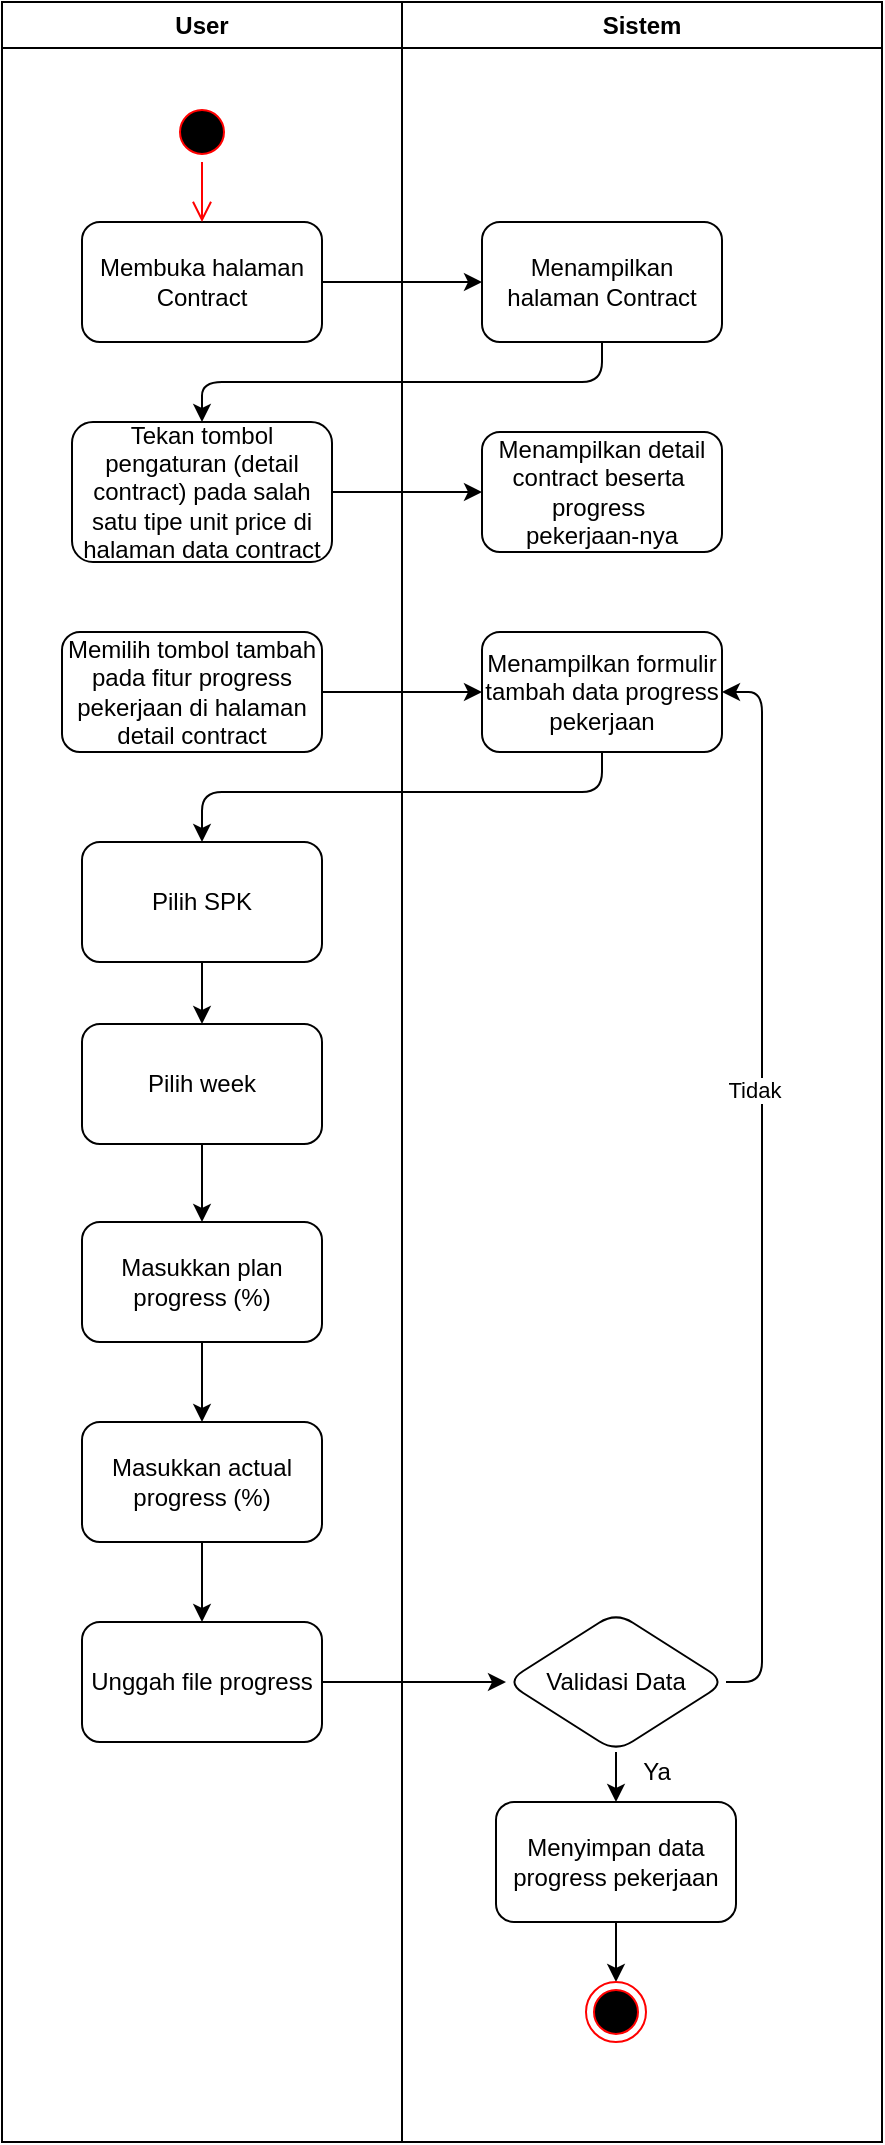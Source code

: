 <mxfile>
    <diagram id="-Xcsfi4YPZu8_xWbdzLf" name="Page-1">
        <mxGraphModel dx="1040" dy="555" grid="1" gridSize="10" guides="1" tooltips="1" connect="1" arrows="1" fold="1" page="1" pageScale="1" pageWidth="850" pageHeight="1100" math="0" shadow="0">
            <root>
                <mxCell id="0"/>
                <mxCell id="1" parent="0"/>
                <mxCell id="2" value="User" style="swimlane;whiteSpace=wrap;html=1;" parent="1" vertex="1">
                    <mxGeometry x="40" y="80" width="200" height="1070" as="geometry"/>
                </mxCell>
                <mxCell id="3" value="" style="ellipse;html=1;shape=startState;fillColor=#000000;strokeColor=#ff0000;" parent="2" vertex="1">
                    <mxGeometry x="85" y="50" width="30" height="30" as="geometry"/>
                </mxCell>
                <mxCell id="4" value="Membuka halaman Contract" style="rounded=1;whiteSpace=wrap;html=1;" parent="2" vertex="1">
                    <mxGeometry x="40" y="110" width="120" height="60" as="geometry"/>
                </mxCell>
                <mxCell id="5" value="" style="edgeStyle=orthogonalEdgeStyle;html=1;verticalAlign=bottom;endArrow=open;endSize=8;strokeColor=#ff0000;entryX=0.5;entryY=0;entryDx=0;entryDy=0;" parent="2" source="3" target="4" edge="1">
                    <mxGeometry relative="1" as="geometry">
                        <mxPoint x="100" y="110" as="targetPoint"/>
                    </mxGeometry>
                </mxCell>
                <mxCell id="6" value="Tekan tombol pengaturan (detail contract) pada salah satu tipe unit price di halaman data contract" style="rounded=1;whiteSpace=wrap;html=1;" parent="2" vertex="1">
                    <mxGeometry x="35" y="210" width="130" height="70" as="geometry"/>
                </mxCell>
                <mxCell id="33" value="" style="edgeStyle=none;html=1;" edge="1" parent="2" source="30" target="32">
                    <mxGeometry relative="1" as="geometry"/>
                </mxCell>
                <mxCell id="30" value="Pilih week" style="rounded=1;whiteSpace=wrap;html=1;" vertex="1" parent="2">
                    <mxGeometry x="40" y="511" width="120" height="60" as="geometry"/>
                </mxCell>
                <mxCell id="32" value="Masukkan plan progress (%)" style="rounded=1;whiteSpace=wrap;html=1;" vertex="1" parent="2">
                    <mxGeometry x="40" y="610" width="120" height="60" as="geometry"/>
                </mxCell>
                <mxCell id="17" value="Pilih SPK" style="rounded=1;whiteSpace=wrap;html=1;" parent="2" vertex="1">
                    <mxGeometry x="40" y="420" width="120" height="60" as="geometry"/>
                </mxCell>
                <mxCell id="31" value="" style="edgeStyle=none;html=1;" edge="1" parent="2" source="17" target="30">
                    <mxGeometry relative="1" as="geometry"/>
                </mxCell>
                <mxCell id="7" value="Sistem" style="swimlane;whiteSpace=wrap;html=1;" parent="1" vertex="1">
                    <mxGeometry x="240" y="80" width="240" height="1070" as="geometry"/>
                </mxCell>
                <mxCell id="8" value="Menampilkan halaman Contract" style="rounded=1;whiteSpace=wrap;html=1;" parent="7" vertex="1">
                    <mxGeometry x="40" y="110" width="120" height="60" as="geometry"/>
                </mxCell>
                <mxCell id="9" value="Menampilkan detail contract beserta&amp;nbsp;&lt;div&gt;progress&amp;nbsp;&lt;/div&gt;&lt;div&gt;pekerjaan-nya&lt;/div&gt;" style="rounded=1;whiteSpace=wrap;html=1;" parent="7" vertex="1">
                    <mxGeometry x="40" y="215" width="120" height="60" as="geometry"/>
                </mxCell>
                <mxCell id="10" style="edgeStyle=none;html=1;entryX=1;entryY=0.5;entryDx=0;entryDy=0;" parent="7" edge="1">
                    <mxGeometry relative="1" as="geometry">
                        <Array as="points">
                            <mxPoint x="180" y="450"/>
                            <mxPoint x="180" y="350"/>
                        </Array>
                        <mxPoint x="160.0" y="350" as="targetPoint"/>
                    </mxGeometry>
                </mxCell>
                <mxCell id="16" value="Memilih tombol tambah pada fitur progress pekerjaan di halaman detail contract" style="rounded=1;whiteSpace=wrap;html=1;" parent="7" vertex="1">
                    <mxGeometry x="-170" y="315" width="130" height="60" as="geometry"/>
                </mxCell>
                <mxCell id="18" value="Menampilkan formulir tambah data progress pekerjaan" style="rounded=1;whiteSpace=wrap;html=1;" parent="7" vertex="1">
                    <mxGeometry x="40" y="315" width="120" height="60" as="geometry"/>
                </mxCell>
                <mxCell id="19" style="edgeStyle=none;html=1;entryX=1;entryY=0.5;entryDx=0;entryDy=0;" parent="7" source="21" target="18" edge="1">
                    <mxGeometry relative="1" as="geometry">
                        <Array as="points">
                            <mxPoint x="180" y="840"/>
                            <mxPoint x="180" y="345"/>
                        </Array>
                    </mxGeometry>
                </mxCell>
                <mxCell id="29" value="Tidak" style="edgeLabel;html=1;align=center;verticalAlign=middle;resizable=0;points=[];" parent="19" vertex="1" connectable="0">
                    <mxGeometry x="0.181" y="4" relative="1" as="geometry">
                        <mxPoint as="offset"/>
                    </mxGeometry>
                </mxCell>
                <mxCell id="20" value="" style="edgeStyle=none;html=1;" parent="7" source="21" target="23" edge="1">
                    <mxGeometry relative="1" as="geometry"/>
                </mxCell>
                <mxCell id="21" value="Validasi Data" style="rhombus;whiteSpace=wrap;html=1;rounded=1;" parent="7" vertex="1">
                    <mxGeometry x="52" y="805" width="110" height="70" as="geometry"/>
                </mxCell>
                <mxCell id="22" value="" style="edgeStyle=none;html=1;" parent="7" source="23" target="25" edge="1">
                    <mxGeometry relative="1" as="geometry"/>
                </mxCell>
                <mxCell id="23" value="Menyimpan data progress pekerjaan" style="rounded=1;whiteSpace=wrap;html=1;" parent="7" vertex="1">
                    <mxGeometry x="47" y="900" width="120" height="60" as="geometry"/>
                </mxCell>
                <mxCell id="24" value="Ya" style="text;html=1;align=center;verticalAlign=middle;resizable=0;points=[];autosize=1;strokeColor=none;fillColor=none;" parent="7" vertex="1">
                    <mxGeometry x="107" y="870" width="40" height="30" as="geometry"/>
                </mxCell>
                <mxCell id="25" value="" style="ellipse;html=1;shape=endState;fillColor=#000000;strokeColor=#ff0000;" parent="7" vertex="1">
                    <mxGeometry x="92" y="990" width="30" height="30" as="geometry"/>
                </mxCell>
                <mxCell id="26" value="" style="edgeStyle=none;html=1;" parent="7" source="16" target="18" edge="1">
                    <mxGeometry relative="1" as="geometry"/>
                </mxCell>
                <mxCell id="13" value="" style="edgeStyle=none;html=1;" parent="1" source="4" target="8" edge="1">
                    <mxGeometry relative="1" as="geometry"/>
                </mxCell>
                <mxCell id="14" value="" style="edgeStyle=none;html=1;entryX=0.5;entryY=0;entryDx=0;entryDy=0;exitX=0.5;exitY=1;exitDx=0;exitDy=0;" parent="1" source="8" target="6" edge="1">
                    <mxGeometry relative="1" as="geometry">
                        <Array as="points">
                            <mxPoint x="340" y="270"/>
                            <mxPoint x="140" y="270"/>
                        </Array>
                    </mxGeometry>
                </mxCell>
                <mxCell id="15" value="" style="edgeStyle=none;html=1;" parent="1" source="6" target="9" edge="1">
                    <mxGeometry relative="1" as="geometry"/>
                </mxCell>
                <mxCell id="37" value="" style="edgeStyle=none;html=1;" edge="1" parent="1" source="34" target="36">
                    <mxGeometry relative="1" as="geometry"/>
                </mxCell>
                <mxCell id="34" value="Masukkan actual progress (%)" style="rounded=1;whiteSpace=wrap;html=1;" vertex="1" parent="1">
                    <mxGeometry x="80" y="790" width="120" height="60" as="geometry"/>
                </mxCell>
                <mxCell id="35" value="" style="edgeStyle=none;html=1;" edge="1" parent="1" source="32" target="34">
                    <mxGeometry relative="1" as="geometry"/>
                </mxCell>
                <mxCell id="38" value="" style="edgeStyle=none;html=1;" edge="1" parent="1" source="36" target="21">
                    <mxGeometry relative="1" as="geometry"/>
                </mxCell>
                <mxCell id="36" value="Unggah file progress" style="rounded=1;whiteSpace=wrap;html=1;" vertex="1" parent="1">
                    <mxGeometry x="80" y="890" width="120" height="60" as="geometry"/>
                </mxCell>
                <mxCell id="27" value="" style="edgeStyle=none;html=1;entryX=0.5;entryY=0;entryDx=0;entryDy=0;exitX=0.5;exitY=1;exitDx=0;exitDy=0;" parent="1" source="18" target="17" edge="1">
                    <mxGeometry relative="1" as="geometry">
                        <Array as="points">
                            <mxPoint x="340" y="475"/>
                            <mxPoint x="140" y="475"/>
                        </Array>
                    </mxGeometry>
                </mxCell>
            </root>
        </mxGraphModel>
    </diagram>
</mxfile>